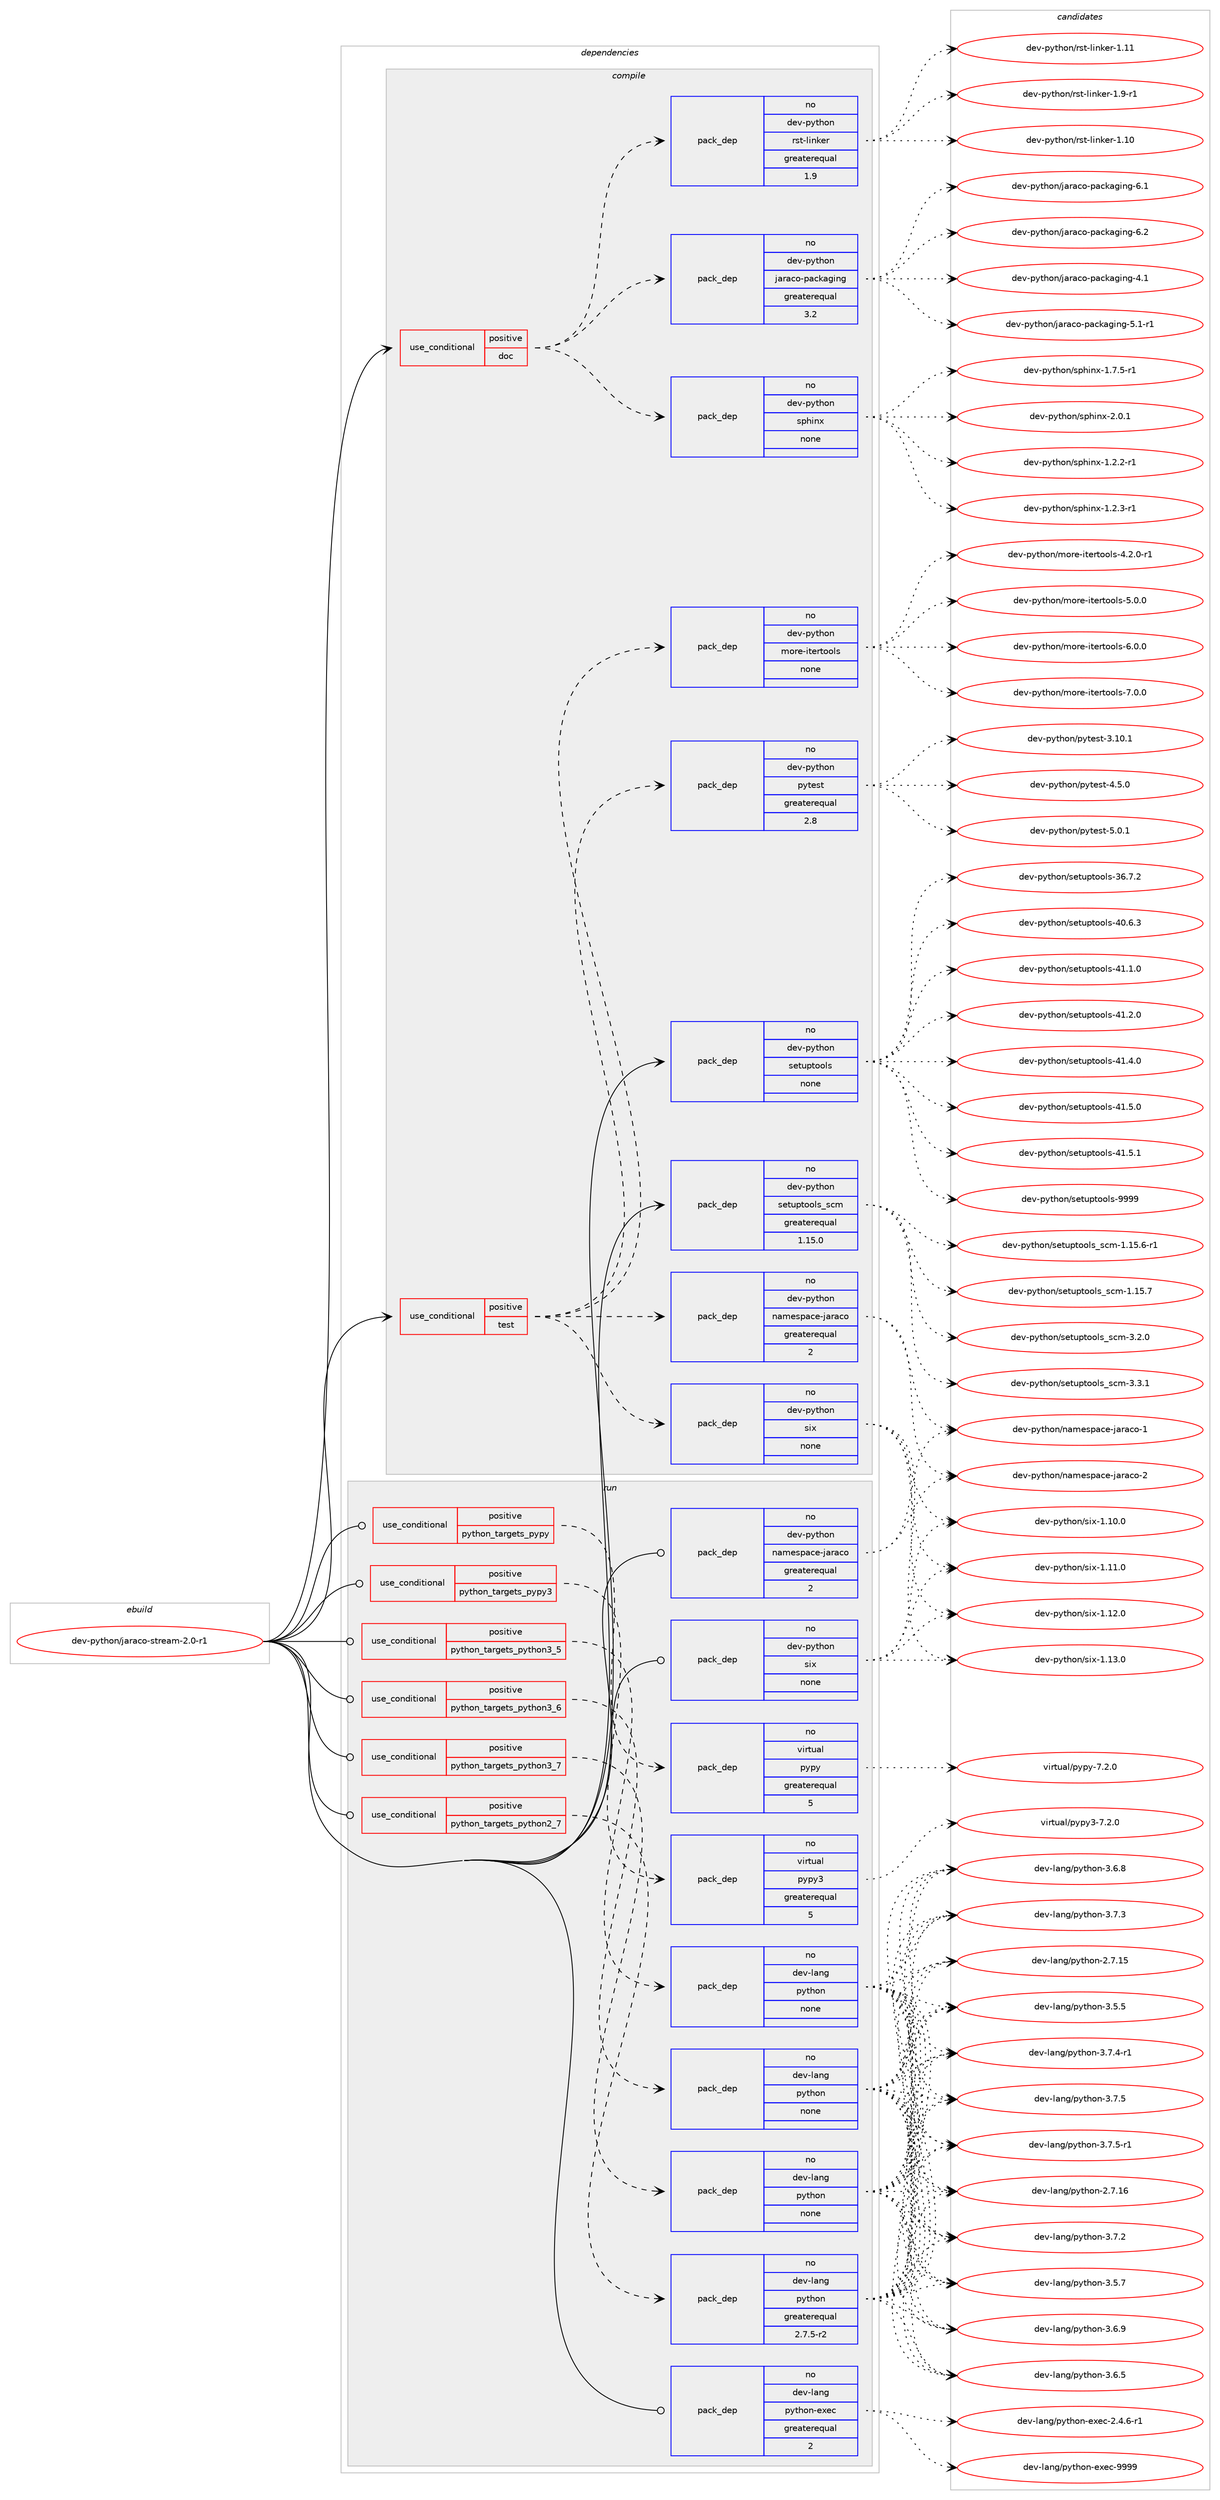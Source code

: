 digraph prolog {

# *************
# Graph options
# *************

newrank=true;
concentrate=true;
compound=true;
graph [rankdir=LR,fontname=Helvetica,fontsize=10,ranksep=1.5];#, ranksep=2.5, nodesep=0.2];
edge  [arrowhead=vee];
node  [fontname=Helvetica,fontsize=10];

# **********
# The ebuild
# **********

subgraph cluster_leftcol {
color=gray;
rank=same;
label=<<i>ebuild</i>>;
id [label="dev-python/jaraco-stream-2.0-r1", color=red, width=4, href="../dev-python/jaraco-stream-2.0-r1.svg"];
}

# ****************
# The dependencies
# ****************

subgraph cluster_midcol {
color=gray;
label=<<i>dependencies</i>>;
subgraph cluster_compile {
fillcolor="#eeeeee";
style=filled;
label=<<i>compile</i>>;
subgraph cond141297 {
dependency610846 [label=<<TABLE BORDER="0" CELLBORDER="1" CELLSPACING="0" CELLPADDING="4"><TR><TD ROWSPAN="3" CELLPADDING="10">use_conditional</TD></TR><TR><TD>positive</TD></TR><TR><TD>doc</TD></TR></TABLE>>, shape=none, color=red];
subgraph pack457750 {
dependency610847 [label=<<TABLE BORDER="0" CELLBORDER="1" CELLSPACING="0" CELLPADDING="4" WIDTH="220"><TR><TD ROWSPAN="6" CELLPADDING="30">pack_dep</TD></TR><TR><TD WIDTH="110">no</TD></TR><TR><TD>dev-python</TD></TR><TR><TD>jaraco-packaging</TD></TR><TR><TD>greaterequal</TD></TR><TR><TD>3.2</TD></TR></TABLE>>, shape=none, color=blue];
}
dependency610846:e -> dependency610847:w [weight=20,style="dashed",arrowhead="vee"];
subgraph pack457751 {
dependency610848 [label=<<TABLE BORDER="0" CELLBORDER="1" CELLSPACING="0" CELLPADDING="4" WIDTH="220"><TR><TD ROWSPAN="6" CELLPADDING="30">pack_dep</TD></TR><TR><TD WIDTH="110">no</TD></TR><TR><TD>dev-python</TD></TR><TR><TD>rst-linker</TD></TR><TR><TD>greaterequal</TD></TR><TR><TD>1.9</TD></TR></TABLE>>, shape=none, color=blue];
}
dependency610846:e -> dependency610848:w [weight=20,style="dashed",arrowhead="vee"];
subgraph pack457752 {
dependency610849 [label=<<TABLE BORDER="0" CELLBORDER="1" CELLSPACING="0" CELLPADDING="4" WIDTH="220"><TR><TD ROWSPAN="6" CELLPADDING="30">pack_dep</TD></TR><TR><TD WIDTH="110">no</TD></TR><TR><TD>dev-python</TD></TR><TR><TD>sphinx</TD></TR><TR><TD>none</TD></TR><TR><TD></TD></TR></TABLE>>, shape=none, color=blue];
}
dependency610846:e -> dependency610849:w [weight=20,style="dashed",arrowhead="vee"];
}
id:e -> dependency610846:w [weight=20,style="solid",arrowhead="vee"];
subgraph cond141298 {
dependency610850 [label=<<TABLE BORDER="0" CELLBORDER="1" CELLSPACING="0" CELLPADDING="4"><TR><TD ROWSPAN="3" CELLPADDING="10">use_conditional</TD></TR><TR><TD>positive</TD></TR><TR><TD>test</TD></TR></TABLE>>, shape=none, color=red];
subgraph pack457753 {
dependency610851 [label=<<TABLE BORDER="0" CELLBORDER="1" CELLSPACING="0" CELLPADDING="4" WIDTH="220"><TR><TD ROWSPAN="6" CELLPADDING="30">pack_dep</TD></TR><TR><TD WIDTH="110">no</TD></TR><TR><TD>dev-python</TD></TR><TR><TD>namespace-jaraco</TD></TR><TR><TD>greaterequal</TD></TR><TR><TD>2</TD></TR></TABLE>>, shape=none, color=blue];
}
dependency610850:e -> dependency610851:w [weight=20,style="dashed",arrowhead="vee"];
subgraph pack457754 {
dependency610852 [label=<<TABLE BORDER="0" CELLBORDER="1" CELLSPACING="0" CELLPADDING="4" WIDTH="220"><TR><TD ROWSPAN="6" CELLPADDING="30">pack_dep</TD></TR><TR><TD WIDTH="110">no</TD></TR><TR><TD>dev-python</TD></TR><TR><TD>six</TD></TR><TR><TD>none</TD></TR><TR><TD></TD></TR></TABLE>>, shape=none, color=blue];
}
dependency610850:e -> dependency610852:w [weight=20,style="dashed",arrowhead="vee"];
subgraph pack457755 {
dependency610853 [label=<<TABLE BORDER="0" CELLBORDER="1" CELLSPACING="0" CELLPADDING="4" WIDTH="220"><TR><TD ROWSPAN="6" CELLPADDING="30">pack_dep</TD></TR><TR><TD WIDTH="110">no</TD></TR><TR><TD>dev-python</TD></TR><TR><TD>pytest</TD></TR><TR><TD>greaterequal</TD></TR><TR><TD>2.8</TD></TR></TABLE>>, shape=none, color=blue];
}
dependency610850:e -> dependency610853:w [weight=20,style="dashed",arrowhead="vee"];
subgraph pack457756 {
dependency610854 [label=<<TABLE BORDER="0" CELLBORDER="1" CELLSPACING="0" CELLPADDING="4" WIDTH="220"><TR><TD ROWSPAN="6" CELLPADDING="30">pack_dep</TD></TR><TR><TD WIDTH="110">no</TD></TR><TR><TD>dev-python</TD></TR><TR><TD>more-itertools</TD></TR><TR><TD>none</TD></TR><TR><TD></TD></TR></TABLE>>, shape=none, color=blue];
}
dependency610850:e -> dependency610854:w [weight=20,style="dashed",arrowhead="vee"];
}
id:e -> dependency610850:w [weight=20,style="solid",arrowhead="vee"];
subgraph pack457757 {
dependency610855 [label=<<TABLE BORDER="0" CELLBORDER="1" CELLSPACING="0" CELLPADDING="4" WIDTH="220"><TR><TD ROWSPAN="6" CELLPADDING="30">pack_dep</TD></TR><TR><TD WIDTH="110">no</TD></TR><TR><TD>dev-python</TD></TR><TR><TD>setuptools</TD></TR><TR><TD>none</TD></TR><TR><TD></TD></TR></TABLE>>, shape=none, color=blue];
}
id:e -> dependency610855:w [weight=20,style="solid",arrowhead="vee"];
subgraph pack457758 {
dependency610856 [label=<<TABLE BORDER="0" CELLBORDER="1" CELLSPACING="0" CELLPADDING="4" WIDTH="220"><TR><TD ROWSPAN="6" CELLPADDING="30">pack_dep</TD></TR><TR><TD WIDTH="110">no</TD></TR><TR><TD>dev-python</TD></TR><TR><TD>setuptools_scm</TD></TR><TR><TD>greaterequal</TD></TR><TR><TD>1.15.0</TD></TR></TABLE>>, shape=none, color=blue];
}
id:e -> dependency610856:w [weight=20,style="solid",arrowhead="vee"];
}
subgraph cluster_compileandrun {
fillcolor="#eeeeee";
style=filled;
label=<<i>compile and run</i>>;
}
subgraph cluster_run {
fillcolor="#eeeeee";
style=filled;
label=<<i>run</i>>;
subgraph cond141299 {
dependency610857 [label=<<TABLE BORDER="0" CELLBORDER="1" CELLSPACING="0" CELLPADDING="4"><TR><TD ROWSPAN="3" CELLPADDING="10">use_conditional</TD></TR><TR><TD>positive</TD></TR><TR><TD>python_targets_pypy</TD></TR></TABLE>>, shape=none, color=red];
subgraph pack457759 {
dependency610858 [label=<<TABLE BORDER="0" CELLBORDER="1" CELLSPACING="0" CELLPADDING="4" WIDTH="220"><TR><TD ROWSPAN="6" CELLPADDING="30">pack_dep</TD></TR><TR><TD WIDTH="110">no</TD></TR><TR><TD>virtual</TD></TR><TR><TD>pypy</TD></TR><TR><TD>greaterequal</TD></TR><TR><TD>5</TD></TR></TABLE>>, shape=none, color=blue];
}
dependency610857:e -> dependency610858:w [weight=20,style="dashed",arrowhead="vee"];
}
id:e -> dependency610857:w [weight=20,style="solid",arrowhead="odot"];
subgraph cond141300 {
dependency610859 [label=<<TABLE BORDER="0" CELLBORDER="1" CELLSPACING="0" CELLPADDING="4"><TR><TD ROWSPAN="3" CELLPADDING="10">use_conditional</TD></TR><TR><TD>positive</TD></TR><TR><TD>python_targets_pypy3</TD></TR></TABLE>>, shape=none, color=red];
subgraph pack457760 {
dependency610860 [label=<<TABLE BORDER="0" CELLBORDER="1" CELLSPACING="0" CELLPADDING="4" WIDTH="220"><TR><TD ROWSPAN="6" CELLPADDING="30">pack_dep</TD></TR><TR><TD WIDTH="110">no</TD></TR><TR><TD>virtual</TD></TR><TR><TD>pypy3</TD></TR><TR><TD>greaterequal</TD></TR><TR><TD>5</TD></TR></TABLE>>, shape=none, color=blue];
}
dependency610859:e -> dependency610860:w [weight=20,style="dashed",arrowhead="vee"];
}
id:e -> dependency610859:w [weight=20,style="solid",arrowhead="odot"];
subgraph cond141301 {
dependency610861 [label=<<TABLE BORDER="0" CELLBORDER="1" CELLSPACING="0" CELLPADDING="4"><TR><TD ROWSPAN="3" CELLPADDING="10">use_conditional</TD></TR><TR><TD>positive</TD></TR><TR><TD>python_targets_python2_7</TD></TR></TABLE>>, shape=none, color=red];
subgraph pack457761 {
dependency610862 [label=<<TABLE BORDER="0" CELLBORDER="1" CELLSPACING="0" CELLPADDING="4" WIDTH="220"><TR><TD ROWSPAN="6" CELLPADDING="30">pack_dep</TD></TR><TR><TD WIDTH="110">no</TD></TR><TR><TD>dev-lang</TD></TR><TR><TD>python</TD></TR><TR><TD>greaterequal</TD></TR><TR><TD>2.7.5-r2</TD></TR></TABLE>>, shape=none, color=blue];
}
dependency610861:e -> dependency610862:w [weight=20,style="dashed",arrowhead="vee"];
}
id:e -> dependency610861:w [weight=20,style="solid",arrowhead="odot"];
subgraph cond141302 {
dependency610863 [label=<<TABLE BORDER="0" CELLBORDER="1" CELLSPACING="0" CELLPADDING="4"><TR><TD ROWSPAN="3" CELLPADDING="10">use_conditional</TD></TR><TR><TD>positive</TD></TR><TR><TD>python_targets_python3_5</TD></TR></TABLE>>, shape=none, color=red];
subgraph pack457762 {
dependency610864 [label=<<TABLE BORDER="0" CELLBORDER="1" CELLSPACING="0" CELLPADDING="4" WIDTH="220"><TR><TD ROWSPAN="6" CELLPADDING="30">pack_dep</TD></TR><TR><TD WIDTH="110">no</TD></TR><TR><TD>dev-lang</TD></TR><TR><TD>python</TD></TR><TR><TD>none</TD></TR><TR><TD></TD></TR></TABLE>>, shape=none, color=blue];
}
dependency610863:e -> dependency610864:w [weight=20,style="dashed",arrowhead="vee"];
}
id:e -> dependency610863:w [weight=20,style="solid",arrowhead="odot"];
subgraph cond141303 {
dependency610865 [label=<<TABLE BORDER="0" CELLBORDER="1" CELLSPACING="0" CELLPADDING="4"><TR><TD ROWSPAN="3" CELLPADDING="10">use_conditional</TD></TR><TR><TD>positive</TD></TR><TR><TD>python_targets_python3_6</TD></TR></TABLE>>, shape=none, color=red];
subgraph pack457763 {
dependency610866 [label=<<TABLE BORDER="0" CELLBORDER="1" CELLSPACING="0" CELLPADDING="4" WIDTH="220"><TR><TD ROWSPAN="6" CELLPADDING="30">pack_dep</TD></TR><TR><TD WIDTH="110">no</TD></TR><TR><TD>dev-lang</TD></TR><TR><TD>python</TD></TR><TR><TD>none</TD></TR><TR><TD></TD></TR></TABLE>>, shape=none, color=blue];
}
dependency610865:e -> dependency610866:w [weight=20,style="dashed",arrowhead="vee"];
}
id:e -> dependency610865:w [weight=20,style="solid",arrowhead="odot"];
subgraph cond141304 {
dependency610867 [label=<<TABLE BORDER="0" CELLBORDER="1" CELLSPACING="0" CELLPADDING="4"><TR><TD ROWSPAN="3" CELLPADDING="10">use_conditional</TD></TR><TR><TD>positive</TD></TR><TR><TD>python_targets_python3_7</TD></TR></TABLE>>, shape=none, color=red];
subgraph pack457764 {
dependency610868 [label=<<TABLE BORDER="0" CELLBORDER="1" CELLSPACING="0" CELLPADDING="4" WIDTH="220"><TR><TD ROWSPAN="6" CELLPADDING="30">pack_dep</TD></TR><TR><TD WIDTH="110">no</TD></TR><TR><TD>dev-lang</TD></TR><TR><TD>python</TD></TR><TR><TD>none</TD></TR><TR><TD></TD></TR></TABLE>>, shape=none, color=blue];
}
dependency610867:e -> dependency610868:w [weight=20,style="dashed",arrowhead="vee"];
}
id:e -> dependency610867:w [weight=20,style="solid",arrowhead="odot"];
subgraph pack457765 {
dependency610869 [label=<<TABLE BORDER="0" CELLBORDER="1" CELLSPACING="0" CELLPADDING="4" WIDTH="220"><TR><TD ROWSPAN="6" CELLPADDING="30">pack_dep</TD></TR><TR><TD WIDTH="110">no</TD></TR><TR><TD>dev-lang</TD></TR><TR><TD>python-exec</TD></TR><TR><TD>greaterequal</TD></TR><TR><TD>2</TD></TR></TABLE>>, shape=none, color=blue];
}
id:e -> dependency610869:w [weight=20,style="solid",arrowhead="odot"];
subgraph pack457766 {
dependency610870 [label=<<TABLE BORDER="0" CELLBORDER="1" CELLSPACING="0" CELLPADDING="4" WIDTH="220"><TR><TD ROWSPAN="6" CELLPADDING="30">pack_dep</TD></TR><TR><TD WIDTH="110">no</TD></TR><TR><TD>dev-python</TD></TR><TR><TD>namespace-jaraco</TD></TR><TR><TD>greaterequal</TD></TR><TR><TD>2</TD></TR></TABLE>>, shape=none, color=blue];
}
id:e -> dependency610870:w [weight=20,style="solid",arrowhead="odot"];
subgraph pack457767 {
dependency610871 [label=<<TABLE BORDER="0" CELLBORDER="1" CELLSPACING="0" CELLPADDING="4" WIDTH="220"><TR><TD ROWSPAN="6" CELLPADDING="30">pack_dep</TD></TR><TR><TD WIDTH="110">no</TD></TR><TR><TD>dev-python</TD></TR><TR><TD>six</TD></TR><TR><TD>none</TD></TR><TR><TD></TD></TR></TABLE>>, shape=none, color=blue];
}
id:e -> dependency610871:w [weight=20,style="solid",arrowhead="odot"];
}
}

# **************
# The candidates
# **************

subgraph cluster_choices {
rank=same;
color=gray;
label=<<i>candidates</i>>;

subgraph choice457750 {
color=black;
nodesep=1;
choice10010111845112121116104111110471069711497991114511297991079710310511010345524649 [label="dev-python/jaraco-packaging-4.1", color=red, width=4,href="../dev-python/jaraco-packaging-4.1.svg"];
choice100101118451121211161041111104710697114979911145112979910797103105110103455346494511449 [label="dev-python/jaraco-packaging-5.1-r1", color=red, width=4,href="../dev-python/jaraco-packaging-5.1-r1.svg"];
choice10010111845112121116104111110471069711497991114511297991079710310511010345544649 [label="dev-python/jaraco-packaging-6.1", color=red, width=4,href="../dev-python/jaraco-packaging-6.1.svg"];
choice10010111845112121116104111110471069711497991114511297991079710310511010345544650 [label="dev-python/jaraco-packaging-6.2", color=red, width=4,href="../dev-python/jaraco-packaging-6.2.svg"];
dependency610847:e -> choice10010111845112121116104111110471069711497991114511297991079710310511010345524649:w [style=dotted,weight="100"];
dependency610847:e -> choice100101118451121211161041111104710697114979911145112979910797103105110103455346494511449:w [style=dotted,weight="100"];
dependency610847:e -> choice10010111845112121116104111110471069711497991114511297991079710310511010345544649:w [style=dotted,weight="100"];
dependency610847:e -> choice10010111845112121116104111110471069711497991114511297991079710310511010345544650:w [style=dotted,weight="100"];
}
subgraph choice457751 {
color=black;
nodesep=1;
choice1001011184511212111610411111047114115116451081051101071011144549464948 [label="dev-python/rst-linker-1.10", color=red, width=4,href="../dev-python/rst-linker-1.10.svg"];
choice1001011184511212111610411111047114115116451081051101071011144549464949 [label="dev-python/rst-linker-1.11", color=red, width=4,href="../dev-python/rst-linker-1.11.svg"];
choice100101118451121211161041111104711411511645108105110107101114454946574511449 [label="dev-python/rst-linker-1.9-r1", color=red, width=4,href="../dev-python/rst-linker-1.9-r1.svg"];
dependency610848:e -> choice1001011184511212111610411111047114115116451081051101071011144549464948:w [style=dotted,weight="100"];
dependency610848:e -> choice1001011184511212111610411111047114115116451081051101071011144549464949:w [style=dotted,weight="100"];
dependency610848:e -> choice100101118451121211161041111104711411511645108105110107101114454946574511449:w [style=dotted,weight="100"];
}
subgraph choice457752 {
color=black;
nodesep=1;
choice10010111845112121116104111110471151121041051101204549465046504511449 [label="dev-python/sphinx-1.2.2-r1", color=red, width=4,href="../dev-python/sphinx-1.2.2-r1.svg"];
choice10010111845112121116104111110471151121041051101204549465046514511449 [label="dev-python/sphinx-1.2.3-r1", color=red, width=4,href="../dev-python/sphinx-1.2.3-r1.svg"];
choice10010111845112121116104111110471151121041051101204549465546534511449 [label="dev-python/sphinx-1.7.5-r1", color=red, width=4,href="../dev-python/sphinx-1.7.5-r1.svg"];
choice1001011184511212111610411111047115112104105110120455046484649 [label="dev-python/sphinx-2.0.1", color=red, width=4,href="../dev-python/sphinx-2.0.1.svg"];
dependency610849:e -> choice10010111845112121116104111110471151121041051101204549465046504511449:w [style=dotted,weight="100"];
dependency610849:e -> choice10010111845112121116104111110471151121041051101204549465046514511449:w [style=dotted,weight="100"];
dependency610849:e -> choice10010111845112121116104111110471151121041051101204549465546534511449:w [style=dotted,weight="100"];
dependency610849:e -> choice1001011184511212111610411111047115112104105110120455046484649:w [style=dotted,weight="100"];
}
subgraph choice457753 {
color=black;
nodesep=1;
choice1001011184511212111610411111047110971091011151129799101451069711497991114549 [label="dev-python/namespace-jaraco-1", color=red, width=4,href="../dev-python/namespace-jaraco-1.svg"];
choice1001011184511212111610411111047110971091011151129799101451069711497991114550 [label="dev-python/namespace-jaraco-2", color=red, width=4,href="../dev-python/namespace-jaraco-2.svg"];
dependency610851:e -> choice1001011184511212111610411111047110971091011151129799101451069711497991114549:w [style=dotted,weight="100"];
dependency610851:e -> choice1001011184511212111610411111047110971091011151129799101451069711497991114550:w [style=dotted,weight="100"];
}
subgraph choice457754 {
color=black;
nodesep=1;
choice100101118451121211161041111104711510512045494649484648 [label="dev-python/six-1.10.0", color=red, width=4,href="../dev-python/six-1.10.0.svg"];
choice100101118451121211161041111104711510512045494649494648 [label="dev-python/six-1.11.0", color=red, width=4,href="../dev-python/six-1.11.0.svg"];
choice100101118451121211161041111104711510512045494649504648 [label="dev-python/six-1.12.0", color=red, width=4,href="../dev-python/six-1.12.0.svg"];
choice100101118451121211161041111104711510512045494649514648 [label="dev-python/six-1.13.0", color=red, width=4,href="../dev-python/six-1.13.0.svg"];
dependency610852:e -> choice100101118451121211161041111104711510512045494649484648:w [style=dotted,weight="100"];
dependency610852:e -> choice100101118451121211161041111104711510512045494649494648:w [style=dotted,weight="100"];
dependency610852:e -> choice100101118451121211161041111104711510512045494649504648:w [style=dotted,weight="100"];
dependency610852:e -> choice100101118451121211161041111104711510512045494649514648:w [style=dotted,weight="100"];
}
subgraph choice457755 {
color=black;
nodesep=1;
choice100101118451121211161041111104711212111610111511645514649484649 [label="dev-python/pytest-3.10.1", color=red, width=4,href="../dev-python/pytest-3.10.1.svg"];
choice1001011184511212111610411111047112121116101115116455246534648 [label="dev-python/pytest-4.5.0", color=red, width=4,href="../dev-python/pytest-4.5.0.svg"];
choice1001011184511212111610411111047112121116101115116455346484649 [label="dev-python/pytest-5.0.1", color=red, width=4,href="../dev-python/pytest-5.0.1.svg"];
dependency610853:e -> choice100101118451121211161041111104711212111610111511645514649484649:w [style=dotted,weight="100"];
dependency610853:e -> choice1001011184511212111610411111047112121116101115116455246534648:w [style=dotted,weight="100"];
dependency610853:e -> choice1001011184511212111610411111047112121116101115116455346484649:w [style=dotted,weight="100"];
}
subgraph choice457756 {
color=black;
nodesep=1;
choice1001011184511212111610411111047109111114101451051161011141161111111081154552465046484511449 [label="dev-python/more-itertools-4.2.0-r1", color=red, width=4,href="../dev-python/more-itertools-4.2.0-r1.svg"];
choice100101118451121211161041111104710911111410145105116101114116111111108115455346484648 [label="dev-python/more-itertools-5.0.0", color=red, width=4,href="../dev-python/more-itertools-5.0.0.svg"];
choice100101118451121211161041111104710911111410145105116101114116111111108115455446484648 [label="dev-python/more-itertools-6.0.0", color=red, width=4,href="../dev-python/more-itertools-6.0.0.svg"];
choice100101118451121211161041111104710911111410145105116101114116111111108115455546484648 [label="dev-python/more-itertools-7.0.0", color=red, width=4,href="../dev-python/more-itertools-7.0.0.svg"];
dependency610854:e -> choice1001011184511212111610411111047109111114101451051161011141161111111081154552465046484511449:w [style=dotted,weight="100"];
dependency610854:e -> choice100101118451121211161041111104710911111410145105116101114116111111108115455346484648:w [style=dotted,weight="100"];
dependency610854:e -> choice100101118451121211161041111104710911111410145105116101114116111111108115455446484648:w [style=dotted,weight="100"];
dependency610854:e -> choice100101118451121211161041111104710911111410145105116101114116111111108115455546484648:w [style=dotted,weight="100"];
}
subgraph choice457757 {
color=black;
nodesep=1;
choice100101118451121211161041111104711510111611711211611111110811545515446554650 [label="dev-python/setuptools-36.7.2", color=red, width=4,href="../dev-python/setuptools-36.7.2.svg"];
choice100101118451121211161041111104711510111611711211611111110811545524846544651 [label="dev-python/setuptools-40.6.3", color=red, width=4,href="../dev-python/setuptools-40.6.3.svg"];
choice100101118451121211161041111104711510111611711211611111110811545524946494648 [label="dev-python/setuptools-41.1.0", color=red, width=4,href="../dev-python/setuptools-41.1.0.svg"];
choice100101118451121211161041111104711510111611711211611111110811545524946504648 [label="dev-python/setuptools-41.2.0", color=red, width=4,href="../dev-python/setuptools-41.2.0.svg"];
choice100101118451121211161041111104711510111611711211611111110811545524946524648 [label="dev-python/setuptools-41.4.0", color=red, width=4,href="../dev-python/setuptools-41.4.0.svg"];
choice100101118451121211161041111104711510111611711211611111110811545524946534648 [label="dev-python/setuptools-41.5.0", color=red, width=4,href="../dev-python/setuptools-41.5.0.svg"];
choice100101118451121211161041111104711510111611711211611111110811545524946534649 [label="dev-python/setuptools-41.5.1", color=red, width=4,href="../dev-python/setuptools-41.5.1.svg"];
choice10010111845112121116104111110471151011161171121161111111081154557575757 [label="dev-python/setuptools-9999", color=red, width=4,href="../dev-python/setuptools-9999.svg"];
dependency610855:e -> choice100101118451121211161041111104711510111611711211611111110811545515446554650:w [style=dotted,weight="100"];
dependency610855:e -> choice100101118451121211161041111104711510111611711211611111110811545524846544651:w [style=dotted,weight="100"];
dependency610855:e -> choice100101118451121211161041111104711510111611711211611111110811545524946494648:w [style=dotted,weight="100"];
dependency610855:e -> choice100101118451121211161041111104711510111611711211611111110811545524946504648:w [style=dotted,weight="100"];
dependency610855:e -> choice100101118451121211161041111104711510111611711211611111110811545524946524648:w [style=dotted,weight="100"];
dependency610855:e -> choice100101118451121211161041111104711510111611711211611111110811545524946534648:w [style=dotted,weight="100"];
dependency610855:e -> choice100101118451121211161041111104711510111611711211611111110811545524946534649:w [style=dotted,weight="100"];
dependency610855:e -> choice10010111845112121116104111110471151011161171121161111111081154557575757:w [style=dotted,weight="100"];
}
subgraph choice457758 {
color=black;
nodesep=1;
choice10010111845112121116104111110471151011161171121161111111081159511599109454946495346544511449 [label="dev-python/setuptools_scm-1.15.6-r1", color=red, width=4,href="../dev-python/setuptools_scm-1.15.6-r1.svg"];
choice1001011184511212111610411111047115101116117112116111111108115951159910945494649534655 [label="dev-python/setuptools_scm-1.15.7", color=red, width=4,href="../dev-python/setuptools_scm-1.15.7.svg"];
choice10010111845112121116104111110471151011161171121161111111081159511599109455146504648 [label="dev-python/setuptools_scm-3.2.0", color=red, width=4,href="../dev-python/setuptools_scm-3.2.0.svg"];
choice10010111845112121116104111110471151011161171121161111111081159511599109455146514649 [label="dev-python/setuptools_scm-3.3.1", color=red, width=4,href="../dev-python/setuptools_scm-3.3.1.svg"];
dependency610856:e -> choice10010111845112121116104111110471151011161171121161111111081159511599109454946495346544511449:w [style=dotted,weight="100"];
dependency610856:e -> choice1001011184511212111610411111047115101116117112116111111108115951159910945494649534655:w [style=dotted,weight="100"];
dependency610856:e -> choice10010111845112121116104111110471151011161171121161111111081159511599109455146504648:w [style=dotted,weight="100"];
dependency610856:e -> choice10010111845112121116104111110471151011161171121161111111081159511599109455146514649:w [style=dotted,weight="100"];
}
subgraph choice457759 {
color=black;
nodesep=1;
choice1181051141161179710847112121112121455546504648 [label="virtual/pypy-7.2.0", color=red, width=4,href="../virtual/pypy-7.2.0.svg"];
dependency610858:e -> choice1181051141161179710847112121112121455546504648:w [style=dotted,weight="100"];
}
subgraph choice457760 {
color=black;
nodesep=1;
choice118105114116117971084711212111212151455546504648 [label="virtual/pypy3-7.2.0", color=red, width=4,href="../virtual/pypy3-7.2.0.svg"];
dependency610860:e -> choice118105114116117971084711212111212151455546504648:w [style=dotted,weight="100"];
}
subgraph choice457761 {
color=black;
nodesep=1;
choice10010111845108971101034711212111610411111045504655464953 [label="dev-lang/python-2.7.15", color=red, width=4,href="../dev-lang/python-2.7.15.svg"];
choice10010111845108971101034711212111610411111045504655464954 [label="dev-lang/python-2.7.16", color=red, width=4,href="../dev-lang/python-2.7.16.svg"];
choice100101118451089711010347112121116104111110455146534653 [label="dev-lang/python-3.5.5", color=red, width=4,href="../dev-lang/python-3.5.5.svg"];
choice100101118451089711010347112121116104111110455146534655 [label="dev-lang/python-3.5.7", color=red, width=4,href="../dev-lang/python-3.5.7.svg"];
choice100101118451089711010347112121116104111110455146544653 [label="dev-lang/python-3.6.5", color=red, width=4,href="../dev-lang/python-3.6.5.svg"];
choice100101118451089711010347112121116104111110455146544656 [label="dev-lang/python-3.6.8", color=red, width=4,href="../dev-lang/python-3.6.8.svg"];
choice100101118451089711010347112121116104111110455146544657 [label="dev-lang/python-3.6.9", color=red, width=4,href="../dev-lang/python-3.6.9.svg"];
choice100101118451089711010347112121116104111110455146554650 [label="dev-lang/python-3.7.2", color=red, width=4,href="../dev-lang/python-3.7.2.svg"];
choice100101118451089711010347112121116104111110455146554651 [label="dev-lang/python-3.7.3", color=red, width=4,href="../dev-lang/python-3.7.3.svg"];
choice1001011184510897110103471121211161041111104551465546524511449 [label="dev-lang/python-3.7.4-r1", color=red, width=4,href="../dev-lang/python-3.7.4-r1.svg"];
choice100101118451089711010347112121116104111110455146554653 [label="dev-lang/python-3.7.5", color=red, width=4,href="../dev-lang/python-3.7.5.svg"];
choice1001011184510897110103471121211161041111104551465546534511449 [label="dev-lang/python-3.7.5-r1", color=red, width=4,href="../dev-lang/python-3.7.5-r1.svg"];
dependency610862:e -> choice10010111845108971101034711212111610411111045504655464953:w [style=dotted,weight="100"];
dependency610862:e -> choice10010111845108971101034711212111610411111045504655464954:w [style=dotted,weight="100"];
dependency610862:e -> choice100101118451089711010347112121116104111110455146534653:w [style=dotted,weight="100"];
dependency610862:e -> choice100101118451089711010347112121116104111110455146534655:w [style=dotted,weight="100"];
dependency610862:e -> choice100101118451089711010347112121116104111110455146544653:w [style=dotted,weight="100"];
dependency610862:e -> choice100101118451089711010347112121116104111110455146544656:w [style=dotted,weight="100"];
dependency610862:e -> choice100101118451089711010347112121116104111110455146544657:w [style=dotted,weight="100"];
dependency610862:e -> choice100101118451089711010347112121116104111110455146554650:w [style=dotted,weight="100"];
dependency610862:e -> choice100101118451089711010347112121116104111110455146554651:w [style=dotted,weight="100"];
dependency610862:e -> choice1001011184510897110103471121211161041111104551465546524511449:w [style=dotted,weight="100"];
dependency610862:e -> choice100101118451089711010347112121116104111110455146554653:w [style=dotted,weight="100"];
dependency610862:e -> choice1001011184510897110103471121211161041111104551465546534511449:w [style=dotted,weight="100"];
}
subgraph choice457762 {
color=black;
nodesep=1;
choice10010111845108971101034711212111610411111045504655464953 [label="dev-lang/python-2.7.15", color=red, width=4,href="../dev-lang/python-2.7.15.svg"];
choice10010111845108971101034711212111610411111045504655464954 [label="dev-lang/python-2.7.16", color=red, width=4,href="../dev-lang/python-2.7.16.svg"];
choice100101118451089711010347112121116104111110455146534653 [label="dev-lang/python-3.5.5", color=red, width=4,href="../dev-lang/python-3.5.5.svg"];
choice100101118451089711010347112121116104111110455146534655 [label="dev-lang/python-3.5.7", color=red, width=4,href="../dev-lang/python-3.5.7.svg"];
choice100101118451089711010347112121116104111110455146544653 [label="dev-lang/python-3.6.5", color=red, width=4,href="../dev-lang/python-3.6.5.svg"];
choice100101118451089711010347112121116104111110455146544656 [label="dev-lang/python-3.6.8", color=red, width=4,href="../dev-lang/python-3.6.8.svg"];
choice100101118451089711010347112121116104111110455146544657 [label="dev-lang/python-3.6.9", color=red, width=4,href="../dev-lang/python-3.6.9.svg"];
choice100101118451089711010347112121116104111110455146554650 [label="dev-lang/python-3.7.2", color=red, width=4,href="../dev-lang/python-3.7.2.svg"];
choice100101118451089711010347112121116104111110455146554651 [label="dev-lang/python-3.7.3", color=red, width=4,href="../dev-lang/python-3.7.3.svg"];
choice1001011184510897110103471121211161041111104551465546524511449 [label="dev-lang/python-3.7.4-r1", color=red, width=4,href="../dev-lang/python-3.7.4-r1.svg"];
choice100101118451089711010347112121116104111110455146554653 [label="dev-lang/python-3.7.5", color=red, width=4,href="../dev-lang/python-3.7.5.svg"];
choice1001011184510897110103471121211161041111104551465546534511449 [label="dev-lang/python-3.7.5-r1", color=red, width=4,href="../dev-lang/python-3.7.5-r1.svg"];
dependency610864:e -> choice10010111845108971101034711212111610411111045504655464953:w [style=dotted,weight="100"];
dependency610864:e -> choice10010111845108971101034711212111610411111045504655464954:w [style=dotted,weight="100"];
dependency610864:e -> choice100101118451089711010347112121116104111110455146534653:w [style=dotted,weight="100"];
dependency610864:e -> choice100101118451089711010347112121116104111110455146534655:w [style=dotted,weight="100"];
dependency610864:e -> choice100101118451089711010347112121116104111110455146544653:w [style=dotted,weight="100"];
dependency610864:e -> choice100101118451089711010347112121116104111110455146544656:w [style=dotted,weight="100"];
dependency610864:e -> choice100101118451089711010347112121116104111110455146544657:w [style=dotted,weight="100"];
dependency610864:e -> choice100101118451089711010347112121116104111110455146554650:w [style=dotted,weight="100"];
dependency610864:e -> choice100101118451089711010347112121116104111110455146554651:w [style=dotted,weight="100"];
dependency610864:e -> choice1001011184510897110103471121211161041111104551465546524511449:w [style=dotted,weight="100"];
dependency610864:e -> choice100101118451089711010347112121116104111110455146554653:w [style=dotted,weight="100"];
dependency610864:e -> choice1001011184510897110103471121211161041111104551465546534511449:w [style=dotted,weight="100"];
}
subgraph choice457763 {
color=black;
nodesep=1;
choice10010111845108971101034711212111610411111045504655464953 [label="dev-lang/python-2.7.15", color=red, width=4,href="../dev-lang/python-2.7.15.svg"];
choice10010111845108971101034711212111610411111045504655464954 [label="dev-lang/python-2.7.16", color=red, width=4,href="../dev-lang/python-2.7.16.svg"];
choice100101118451089711010347112121116104111110455146534653 [label="dev-lang/python-3.5.5", color=red, width=4,href="../dev-lang/python-3.5.5.svg"];
choice100101118451089711010347112121116104111110455146534655 [label="dev-lang/python-3.5.7", color=red, width=4,href="../dev-lang/python-3.5.7.svg"];
choice100101118451089711010347112121116104111110455146544653 [label="dev-lang/python-3.6.5", color=red, width=4,href="../dev-lang/python-3.6.5.svg"];
choice100101118451089711010347112121116104111110455146544656 [label="dev-lang/python-3.6.8", color=red, width=4,href="../dev-lang/python-3.6.8.svg"];
choice100101118451089711010347112121116104111110455146544657 [label="dev-lang/python-3.6.9", color=red, width=4,href="../dev-lang/python-3.6.9.svg"];
choice100101118451089711010347112121116104111110455146554650 [label="dev-lang/python-3.7.2", color=red, width=4,href="../dev-lang/python-3.7.2.svg"];
choice100101118451089711010347112121116104111110455146554651 [label="dev-lang/python-3.7.3", color=red, width=4,href="../dev-lang/python-3.7.3.svg"];
choice1001011184510897110103471121211161041111104551465546524511449 [label="dev-lang/python-3.7.4-r1", color=red, width=4,href="../dev-lang/python-3.7.4-r1.svg"];
choice100101118451089711010347112121116104111110455146554653 [label="dev-lang/python-3.7.5", color=red, width=4,href="../dev-lang/python-3.7.5.svg"];
choice1001011184510897110103471121211161041111104551465546534511449 [label="dev-lang/python-3.7.5-r1", color=red, width=4,href="../dev-lang/python-3.7.5-r1.svg"];
dependency610866:e -> choice10010111845108971101034711212111610411111045504655464953:w [style=dotted,weight="100"];
dependency610866:e -> choice10010111845108971101034711212111610411111045504655464954:w [style=dotted,weight="100"];
dependency610866:e -> choice100101118451089711010347112121116104111110455146534653:w [style=dotted,weight="100"];
dependency610866:e -> choice100101118451089711010347112121116104111110455146534655:w [style=dotted,weight="100"];
dependency610866:e -> choice100101118451089711010347112121116104111110455146544653:w [style=dotted,weight="100"];
dependency610866:e -> choice100101118451089711010347112121116104111110455146544656:w [style=dotted,weight="100"];
dependency610866:e -> choice100101118451089711010347112121116104111110455146544657:w [style=dotted,weight="100"];
dependency610866:e -> choice100101118451089711010347112121116104111110455146554650:w [style=dotted,weight="100"];
dependency610866:e -> choice100101118451089711010347112121116104111110455146554651:w [style=dotted,weight="100"];
dependency610866:e -> choice1001011184510897110103471121211161041111104551465546524511449:w [style=dotted,weight="100"];
dependency610866:e -> choice100101118451089711010347112121116104111110455146554653:w [style=dotted,weight="100"];
dependency610866:e -> choice1001011184510897110103471121211161041111104551465546534511449:w [style=dotted,weight="100"];
}
subgraph choice457764 {
color=black;
nodesep=1;
choice10010111845108971101034711212111610411111045504655464953 [label="dev-lang/python-2.7.15", color=red, width=4,href="../dev-lang/python-2.7.15.svg"];
choice10010111845108971101034711212111610411111045504655464954 [label="dev-lang/python-2.7.16", color=red, width=4,href="../dev-lang/python-2.7.16.svg"];
choice100101118451089711010347112121116104111110455146534653 [label="dev-lang/python-3.5.5", color=red, width=4,href="../dev-lang/python-3.5.5.svg"];
choice100101118451089711010347112121116104111110455146534655 [label="dev-lang/python-3.5.7", color=red, width=4,href="../dev-lang/python-3.5.7.svg"];
choice100101118451089711010347112121116104111110455146544653 [label="dev-lang/python-3.6.5", color=red, width=4,href="../dev-lang/python-3.6.5.svg"];
choice100101118451089711010347112121116104111110455146544656 [label="dev-lang/python-3.6.8", color=red, width=4,href="../dev-lang/python-3.6.8.svg"];
choice100101118451089711010347112121116104111110455146544657 [label="dev-lang/python-3.6.9", color=red, width=4,href="../dev-lang/python-3.6.9.svg"];
choice100101118451089711010347112121116104111110455146554650 [label="dev-lang/python-3.7.2", color=red, width=4,href="../dev-lang/python-3.7.2.svg"];
choice100101118451089711010347112121116104111110455146554651 [label="dev-lang/python-3.7.3", color=red, width=4,href="../dev-lang/python-3.7.3.svg"];
choice1001011184510897110103471121211161041111104551465546524511449 [label="dev-lang/python-3.7.4-r1", color=red, width=4,href="../dev-lang/python-3.7.4-r1.svg"];
choice100101118451089711010347112121116104111110455146554653 [label="dev-lang/python-3.7.5", color=red, width=4,href="../dev-lang/python-3.7.5.svg"];
choice1001011184510897110103471121211161041111104551465546534511449 [label="dev-lang/python-3.7.5-r1", color=red, width=4,href="../dev-lang/python-3.7.5-r1.svg"];
dependency610868:e -> choice10010111845108971101034711212111610411111045504655464953:w [style=dotted,weight="100"];
dependency610868:e -> choice10010111845108971101034711212111610411111045504655464954:w [style=dotted,weight="100"];
dependency610868:e -> choice100101118451089711010347112121116104111110455146534653:w [style=dotted,weight="100"];
dependency610868:e -> choice100101118451089711010347112121116104111110455146534655:w [style=dotted,weight="100"];
dependency610868:e -> choice100101118451089711010347112121116104111110455146544653:w [style=dotted,weight="100"];
dependency610868:e -> choice100101118451089711010347112121116104111110455146544656:w [style=dotted,weight="100"];
dependency610868:e -> choice100101118451089711010347112121116104111110455146544657:w [style=dotted,weight="100"];
dependency610868:e -> choice100101118451089711010347112121116104111110455146554650:w [style=dotted,weight="100"];
dependency610868:e -> choice100101118451089711010347112121116104111110455146554651:w [style=dotted,weight="100"];
dependency610868:e -> choice1001011184510897110103471121211161041111104551465546524511449:w [style=dotted,weight="100"];
dependency610868:e -> choice100101118451089711010347112121116104111110455146554653:w [style=dotted,weight="100"];
dependency610868:e -> choice1001011184510897110103471121211161041111104551465546534511449:w [style=dotted,weight="100"];
}
subgraph choice457765 {
color=black;
nodesep=1;
choice10010111845108971101034711212111610411111045101120101994550465246544511449 [label="dev-lang/python-exec-2.4.6-r1", color=red, width=4,href="../dev-lang/python-exec-2.4.6-r1.svg"];
choice10010111845108971101034711212111610411111045101120101994557575757 [label="dev-lang/python-exec-9999", color=red, width=4,href="../dev-lang/python-exec-9999.svg"];
dependency610869:e -> choice10010111845108971101034711212111610411111045101120101994550465246544511449:w [style=dotted,weight="100"];
dependency610869:e -> choice10010111845108971101034711212111610411111045101120101994557575757:w [style=dotted,weight="100"];
}
subgraph choice457766 {
color=black;
nodesep=1;
choice1001011184511212111610411111047110971091011151129799101451069711497991114549 [label="dev-python/namespace-jaraco-1", color=red, width=4,href="../dev-python/namespace-jaraco-1.svg"];
choice1001011184511212111610411111047110971091011151129799101451069711497991114550 [label="dev-python/namespace-jaraco-2", color=red, width=4,href="../dev-python/namespace-jaraco-2.svg"];
dependency610870:e -> choice1001011184511212111610411111047110971091011151129799101451069711497991114549:w [style=dotted,weight="100"];
dependency610870:e -> choice1001011184511212111610411111047110971091011151129799101451069711497991114550:w [style=dotted,weight="100"];
}
subgraph choice457767 {
color=black;
nodesep=1;
choice100101118451121211161041111104711510512045494649484648 [label="dev-python/six-1.10.0", color=red, width=4,href="../dev-python/six-1.10.0.svg"];
choice100101118451121211161041111104711510512045494649494648 [label="dev-python/six-1.11.0", color=red, width=4,href="../dev-python/six-1.11.0.svg"];
choice100101118451121211161041111104711510512045494649504648 [label="dev-python/six-1.12.0", color=red, width=4,href="../dev-python/six-1.12.0.svg"];
choice100101118451121211161041111104711510512045494649514648 [label="dev-python/six-1.13.0", color=red, width=4,href="../dev-python/six-1.13.0.svg"];
dependency610871:e -> choice100101118451121211161041111104711510512045494649484648:w [style=dotted,weight="100"];
dependency610871:e -> choice100101118451121211161041111104711510512045494649494648:w [style=dotted,weight="100"];
dependency610871:e -> choice100101118451121211161041111104711510512045494649504648:w [style=dotted,weight="100"];
dependency610871:e -> choice100101118451121211161041111104711510512045494649514648:w [style=dotted,weight="100"];
}
}

}
